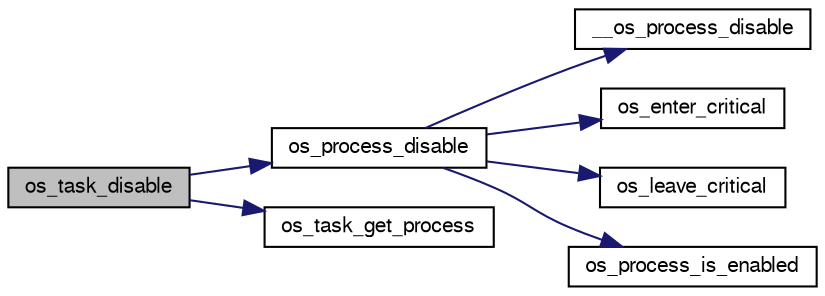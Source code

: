 digraph G
{
  edge [fontname="FreeSans",fontsize="10",labelfontname="FreeSans",labelfontsize="10"];
  node [fontname="FreeSans",fontsize="10",shape=record];
  rankdir=LR;
  Node1 [label="os_task_disable",height=0.2,width=0.4,color="black", fillcolor="grey75", style="filled" fontcolor="black"];
  Node1 -> Node2 [color="midnightblue",fontsize="10",style="solid",fontname="FreeSans"];
  Node2 [label="os_process_disable",height=0.2,width=0.4,color="black", fillcolor="white", style="filled",URL="$group__group__os__public__api.html#gaf292791f2fa4380d7ad6069f1e206f9f",tooltip="Disable the execution of a process."];
  Node2 -> Node3 [color="midnightblue",fontsize="10",style="solid",fontname="FreeSans"];
  Node3 [label="__os_process_disable",height=0.2,width=0.4,color="black", fillcolor="white", style="filled",URL="$group__group__os__internal__api.html#ga8b77e662e12b6ec1437ac678246f4441"];
  Node2 -> Node4 [color="midnightblue",fontsize="10",style="solid",fontname="FreeSans"];
  Node4 [label="os_enter_critical",height=0.2,width=0.4,color="black", fillcolor="white", style="filled",URL="$group__os__port__group.html#ga8c5be06e8a791ac257e372d19a41e527",tooltip="Start of a critical code region. Preemptive context switches cannot occur when in a critical region..."];
  Node2 -> Node5 [color="midnightblue",fontsize="10",style="solid",fontname="FreeSans"];
  Node5 [label="os_leave_critical",height=0.2,width=0.4,color="black", fillcolor="white", style="filled",URL="$group__os__port__group.html#ga1ed5e871f1b9707aafedd8f97d9d6524",tooltip="Exit a critical code region. ."];
  Node2 -> Node6 [color="midnightblue",fontsize="10",style="solid",fontname="FreeSans"];
  Node6 [label="os_process_is_enabled",height=0.2,width=0.4,color="black", fillcolor="white", style="filled",URL="$group__group__os__public__api.html#gaa0ef4301dd6970eb16d4afd6f66e5f67",tooltip="Check wether a process is enabled or not."];
  Node1 -> Node7 [color="midnightblue",fontsize="10",style="solid",fontname="FreeSans"];
  Node7 [label="os_task_get_process",height=0.2,width=0.4,color="black", fillcolor="white", style="filled",URL="$group__group__os__public__api.html#gac7e44f93fb27ec80a0319b3cbc830c9a",tooltip="Get the task process."];
}
